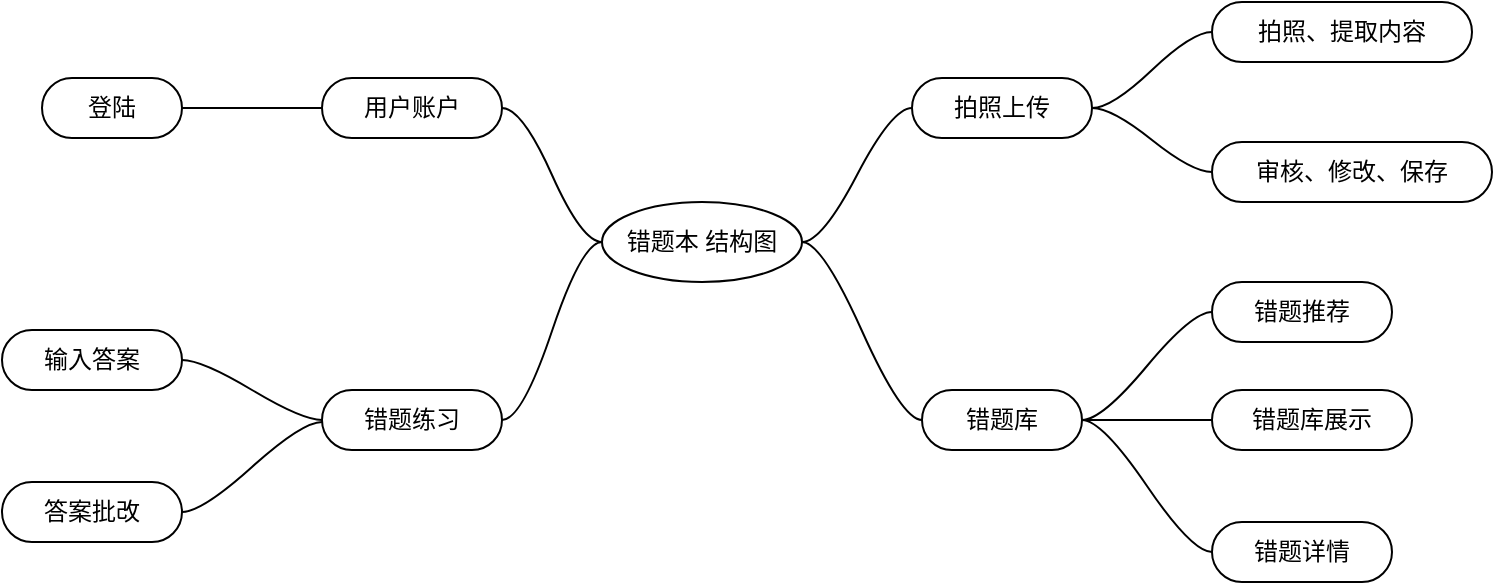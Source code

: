 <mxfile version="22.1.11" type="github">
  <diagram id="6a731a19-8d31-9384-78a2-239565b7b9f0" name="Function Structure Diagram">
    <mxGraphModel dx="954" dy="606" grid="1" gridSize="10" guides="1" tooltips="1" connect="1" arrows="1" fold="1" page="1" pageScale="1" pageWidth="1169" pageHeight="827" background="none" math="0" shadow="0">
      <root>
        <mxCell id="0" />
        <mxCell id="1" parent="0" />
        <mxCell id="s-n8ZswoinWRwW3bfTHx-1779" value="错题本 结构图" style="ellipse;whiteSpace=wrap;html=1;align=center;newEdgeStyle={&quot;edgeStyle&quot;:&quot;entityRelationEdgeStyle&quot;,&quot;startArrow&quot;:&quot;none&quot;,&quot;endArrow&quot;:&quot;none&quot;,&quot;segment&quot;:10,&quot;curved&quot;:1,&quot;sourcePerimeterSpacing&quot;:0,&quot;targetPerimeterSpacing&quot;:0};treeFolding=1;treeMoving=1;" vertex="1" parent="1">
          <mxGeometry x="570" y="290" width="100" height="40" as="geometry" />
        </mxCell>
        <mxCell id="s-n8ZswoinWRwW3bfTHx-1782" style="edgeStyle=entityRelationEdgeStyle;rounded=0;orthogonalLoop=1;jettySize=auto;html=1;startArrow=none;endArrow=none;segment=10;curved=1;sourcePerimeterSpacing=0;targetPerimeterSpacing=0;exitX=0;exitY=0.5;exitDx=0;exitDy=0;" edge="1" parent="1" source="s-n8ZswoinWRwW3bfTHx-1780" target="s-n8ZswoinWRwW3bfTHx-1779">
          <mxGeometry relative="1" as="geometry" />
        </mxCell>
        <mxCell id="s-n8ZswoinWRwW3bfTHx-1815" style="edgeStyle=entityRelationEdgeStyle;rounded=0;orthogonalLoop=1;jettySize=auto;html=1;startArrow=none;endArrow=none;segment=10;curved=1;sourcePerimeterSpacing=0;targetPerimeterSpacing=0;entryX=0;entryY=0.5;entryDx=0;entryDy=0;" edge="1" parent="1" source="s-n8ZswoinWRwW3bfTHx-1780" target="s-n8ZswoinWRwW3bfTHx-1811">
          <mxGeometry relative="1" as="geometry" />
        </mxCell>
        <mxCell id="s-n8ZswoinWRwW3bfTHx-1816" style="edgeStyle=entityRelationEdgeStyle;rounded=0;orthogonalLoop=1;jettySize=auto;html=1;startArrow=none;endArrow=none;segment=10;curved=1;sourcePerimeterSpacing=0;targetPerimeterSpacing=0;entryX=0;entryY=0.5;entryDx=0;entryDy=0;" edge="1" parent="1" source="s-n8ZswoinWRwW3bfTHx-1780" target="s-n8ZswoinWRwW3bfTHx-1813">
          <mxGeometry relative="1" as="geometry" />
        </mxCell>
        <mxCell id="s-n8ZswoinWRwW3bfTHx-1780" value="拍照上传" style="whiteSpace=wrap;html=1;rounded=1;arcSize=50;align=center;verticalAlign=middle;strokeWidth=1;autosize=1;spacing=4;treeFolding=1;treeMoving=1;newEdgeStyle={&quot;edgeStyle&quot;:&quot;entityRelationEdgeStyle&quot;,&quot;startArrow&quot;:&quot;none&quot;,&quot;endArrow&quot;:&quot;none&quot;,&quot;segment&quot;:10,&quot;curved&quot;:1,&quot;sourcePerimeterSpacing&quot;:0,&quot;targetPerimeterSpacing&quot;:0};" vertex="1" parent="1">
          <mxGeometry x="725" y="228" width="90" height="30" as="geometry" />
        </mxCell>
        <mxCell id="s-n8ZswoinWRwW3bfTHx-1805" style="edgeStyle=entityRelationEdgeStyle;rounded=0;orthogonalLoop=1;jettySize=auto;html=1;startArrow=none;endArrow=none;segment=10;curved=1;sourcePerimeterSpacing=0;targetPerimeterSpacing=0;entryX=0;entryY=0.5;entryDx=0;entryDy=0;" edge="1" parent="1" source="s-n8ZswoinWRwW3bfTHx-1783" target="s-n8ZswoinWRwW3bfTHx-1797">
          <mxGeometry relative="1" as="geometry" />
        </mxCell>
        <mxCell id="s-n8ZswoinWRwW3bfTHx-1808" style="edgeStyle=entityRelationEdgeStyle;rounded=0;orthogonalLoop=1;jettySize=auto;html=1;startArrow=none;endArrow=none;segment=10;curved=1;sourcePerimeterSpacing=0;targetPerimeterSpacing=0;entryX=0;entryY=0.5;entryDx=0;entryDy=0;" edge="1" parent="1" source="s-n8ZswoinWRwW3bfTHx-1783" target="s-n8ZswoinWRwW3bfTHx-1807">
          <mxGeometry relative="1" as="geometry" />
        </mxCell>
        <mxCell id="s-n8ZswoinWRwW3bfTHx-1810" style="edgeStyle=entityRelationEdgeStyle;rounded=0;orthogonalLoop=1;jettySize=auto;html=1;startArrow=none;endArrow=none;segment=10;curved=1;sourcePerimeterSpacing=0;targetPerimeterSpacing=0;entryX=0;entryY=0.5;entryDx=0;entryDy=0;" edge="1" parent="1" source="s-n8ZswoinWRwW3bfTHx-1783" target="s-n8ZswoinWRwW3bfTHx-1809">
          <mxGeometry relative="1" as="geometry" />
        </mxCell>
        <mxCell id="s-n8ZswoinWRwW3bfTHx-1783" value="错题库" style="whiteSpace=wrap;html=1;rounded=1;arcSize=50;align=center;verticalAlign=middle;strokeWidth=1;autosize=1;spacing=4;treeFolding=1;treeMoving=1;newEdgeStyle={&quot;edgeStyle&quot;:&quot;entityRelationEdgeStyle&quot;,&quot;startArrow&quot;:&quot;none&quot;,&quot;endArrow&quot;:&quot;none&quot;,&quot;segment&quot;:10,&quot;curved&quot;:1,&quot;sourcePerimeterSpacing&quot;:0,&quot;targetPerimeterSpacing&quot;:0};" vertex="1" parent="1">
          <mxGeometry x="730" y="384" width="80" height="30" as="geometry" />
        </mxCell>
        <mxCell id="s-n8ZswoinWRwW3bfTHx-1784" value="" style="edgeStyle=entityRelationEdgeStyle;startArrow=none;endArrow=none;segment=10;curved=1;sourcePerimeterSpacing=0;targetPerimeterSpacing=0;rounded=0;exitX=1;exitY=0.5;exitDx=0;exitDy=0;" edge="1" target="s-n8ZswoinWRwW3bfTHx-1783" parent="1" source="s-n8ZswoinWRwW3bfTHx-1779">
          <mxGeometry relative="1" as="geometry">
            <mxPoint x="685" y="435" as="sourcePoint" />
          </mxGeometry>
        </mxCell>
        <mxCell id="s-n8ZswoinWRwW3bfTHx-1790" style="edgeStyle=entityRelationEdgeStyle;rounded=0;orthogonalLoop=1;jettySize=auto;html=1;startArrow=none;endArrow=none;segment=10;curved=1;sourcePerimeterSpacing=0;targetPerimeterSpacing=0;entryX=0;entryY=0.5;entryDx=0;entryDy=0;" edge="1" parent="1" source="s-n8ZswoinWRwW3bfTHx-1787" target="s-n8ZswoinWRwW3bfTHx-1779">
          <mxGeometry relative="1" as="geometry" />
        </mxCell>
        <mxCell id="s-n8ZswoinWRwW3bfTHx-1787" value="用户账户" style="whiteSpace=wrap;html=1;rounded=1;arcSize=50;align=center;verticalAlign=middle;strokeWidth=1;autosize=1;spacing=4;treeFolding=1;treeMoving=1;newEdgeStyle={&quot;edgeStyle&quot;:&quot;entityRelationEdgeStyle&quot;,&quot;startArrow&quot;:&quot;none&quot;,&quot;endArrow&quot;:&quot;none&quot;,&quot;segment&quot;:10,&quot;curved&quot;:1,&quot;sourcePerimeterSpacing&quot;:0,&quot;targetPerimeterSpacing&quot;:0};" vertex="1" parent="1">
          <mxGeometry x="430" y="228" width="90" height="30" as="geometry" />
        </mxCell>
        <mxCell id="s-n8ZswoinWRwW3bfTHx-1792" style="edgeStyle=entityRelationEdgeStyle;rounded=0;orthogonalLoop=1;jettySize=auto;html=1;startArrow=none;endArrow=none;segment=10;curved=1;sourcePerimeterSpacing=0;targetPerimeterSpacing=0;entryX=0;entryY=0.5;entryDx=0;entryDy=0;" edge="1" parent="1" source="s-n8ZswoinWRwW3bfTHx-1789" target="s-n8ZswoinWRwW3bfTHx-1787">
          <mxGeometry relative="1" as="geometry" />
        </mxCell>
        <mxCell id="s-n8ZswoinWRwW3bfTHx-1789" value="登陆" style="whiteSpace=wrap;html=1;rounded=1;arcSize=50;align=center;verticalAlign=middle;strokeWidth=1;autosize=1;spacing=4;treeFolding=1;treeMoving=1;newEdgeStyle={&quot;edgeStyle&quot;:&quot;entityRelationEdgeStyle&quot;,&quot;startArrow&quot;:&quot;none&quot;,&quot;endArrow&quot;:&quot;none&quot;,&quot;segment&quot;:10,&quot;curved&quot;:1,&quot;sourcePerimeterSpacing&quot;:0,&quot;targetPerimeterSpacing&quot;:0};" vertex="1" parent="1">
          <mxGeometry x="290" y="228" width="70" height="30" as="geometry" />
        </mxCell>
        <mxCell id="s-n8ZswoinWRwW3bfTHx-1796" style="edgeStyle=entityRelationEdgeStyle;rounded=0;orthogonalLoop=1;jettySize=auto;html=1;startArrow=none;endArrow=none;segment=10;curved=1;sourcePerimeterSpacing=0;targetPerimeterSpacing=0;entryX=0;entryY=0.5;entryDx=0;entryDy=0;" edge="1" parent="1" source="s-n8ZswoinWRwW3bfTHx-1795" target="s-n8ZswoinWRwW3bfTHx-1779">
          <mxGeometry relative="1" as="geometry" />
        </mxCell>
        <mxCell id="s-n8ZswoinWRwW3bfTHx-1795" value="错题练习" style="whiteSpace=wrap;html=1;rounded=1;arcSize=50;align=center;verticalAlign=middle;strokeWidth=1;autosize=1;spacing=4;treeFolding=1;treeMoving=1;newEdgeStyle={&quot;edgeStyle&quot;:&quot;entityRelationEdgeStyle&quot;,&quot;startArrow&quot;:&quot;none&quot;,&quot;endArrow&quot;:&quot;none&quot;,&quot;segment&quot;:10,&quot;curved&quot;:1,&quot;sourcePerimeterSpacing&quot;:0,&quot;targetPerimeterSpacing&quot;:0};" vertex="1" parent="1">
          <mxGeometry x="430" y="384" width="90" height="30" as="geometry" />
        </mxCell>
        <mxCell id="s-n8ZswoinWRwW3bfTHx-1797" value="错题推荐" style="whiteSpace=wrap;html=1;rounded=1;arcSize=50;align=center;verticalAlign=middle;strokeWidth=1;autosize=1;spacing=4;treeFolding=1;treeMoving=1;newEdgeStyle={&quot;edgeStyle&quot;:&quot;entityRelationEdgeStyle&quot;,&quot;startArrow&quot;:&quot;none&quot;,&quot;endArrow&quot;:&quot;none&quot;,&quot;segment&quot;:10,&quot;curved&quot;:1,&quot;sourcePerimeterSpacing&quot;:0,&quot;targetPerimeterSpacing&quot;:0};" vertex="1" parent="1">
          <mxGeometry x="875" y="330" width="90" height="30" as="geometry" />
        </mxCell>
        <mxCell id="s-n8ZswoinWRwW3bfTHx-1807" value="错题库展示" style="whiteSpace=wrap;html=1;rounded=1;arcSize=50;align=center;verticalAlign=middle;strokeWidth=1;autosize=1;spacing=4;treeFolding=1;treeMoving=1;newEdgeStyle={&quot;edgeStyle&quot;:&quot;entityRelationEdgeStyle&quot;,&quot;startArrow&quot;:&quot;none&quot;,&quot;endArrow&quot;:&quot;none&quot;,&quot;segment&quot;:10,&quot;curved&quot;:1,&quot;sourcePerimeterSpacing&quot;:0,&quot;targetPerimeterSpacing&quot;:0};" vertex="1" parent="1">
          <mxGeometry x="875" y="384" width="100" height="30" as="geometry" />
        </mxCell>
        <mxCell id="s-n8ZswoinWRwW3bfTHx-1809" value="错题详情" style="whiteSpace=wrap;html=1;rounded=1;arcSize=50;align=center;verticalAlign=middle;strokeWidth=1;autosize=1;spacing=4;treeFolding=1;treeMoving=1;newEdgeStyle={&quot;edgeStyle&quot;:&quot;entityRelationEdgeStyle&quot;,&quot;startArrow&quot;:&quot;none&quot;,&quot;endArrow&quot;:&quot;none&quot;,&quot;segment&quot;:10,&quot;curved&quot;:1,&quot;sourcePerimeterSpacing&quot;:0,&quot;targetPerimeterSpacing&quot;:0};" vertex="1" parent="1">
          <mxGeometry x="875" y="450" width="90" height="30" as="geometry" />
        </mxCell>
        <mxCell id="s-n8ZswoinWRwW3bfTHx-1811" value="拍照、提取内容" style="whiteSpace=wrap;html=1;rounded=1;arcSize=50;align=center;verticalAlign=middle;strokeWidth=1;autosize=1;spacing=4;treeFolding=1;treeMoving=1;newEdgeStyle={&quot;edgeStyle&quot;:&quot;entityRelationEdgeStyle&quot;,&quot;startArrow&quot;:&quot;none&quot;,&quot;endArrow&quot;:&quot;none&quot;,&quot;segment&quot;:10,&quot;curved&quot;:1,&quot;sourcePerimeterSpacing&quot;:0,&quot;targetPerimeterSpacing&quot;:0};" vertex="1" parent="1">
          <mxGeometry x="875" y="190" width="130" height="30" as="geometry" />
        </mxCell>
        <mxCell id="s-n8ZswoinWRwW3bfTHx-1813" value="审核、修改、保存" style="whiteSpace=wrap;html=1;rounded=1;arcSize=50;align=center;verticalAlign=middle;strokeWidth=1;autosize=1;spacing=4;treeFolding=1;treeMoving=1;newEdgeStyle={&quot;edgeStyle&quot;:&quot;entityRelationEdgeStyle&quot;,&quot;startArrow&quot;:&quot;none&quot;,&quot;endArrow&quot;:&quot;none&quot;,&quot;segment&quot;:10,&quot;curved&quot;:1,&quot;sourcePerimeterSpacing&quot;:0,&quot;targetPerimeterSpacing&quot;:0};" vertex="1" parent="1">
          <mxGeometry x="875" y="260" width="140" height="30" as="geometry" />
        </mxCell>
        <mxCell id="s-n8ZswoinWRwW3bfTHx-1823" style="edgeStyle=entityRelationEdgeStyle;rounded=0;orthogonalLoop=1;jettySize=auto;html=1;startArrow=none;endArrow=none;segment=10;curved=1;sourcePerimeterSpacing=0;targetPerimeterSpacing=0;" edge="1" parent="1" source="s-n8ZswoinWRwW3bfTHx-1818">
          <mxGeometry relative="1" as="geometry">
            <mxPoint x="430" y="400" as="targetPoint" />
          </mxGeometry>
        </mxCell>
        <mxCell id="s-n8ZswoinWRwW3bfTHx-1818" value="答案批改" style="whiteSpace=wrap;html=1;rounded=1;arcSize=50;align=center;verticalAlign=middle;strokeWidth=1;autosize=1;spacing=4;treeFolding=1;treeMoving=1;newEdgeStyle={&quot;edgeStyle&quot;:&quot;entityRelationEdgeStyle&quot;,&quot;startArrow&quot;:&quot;none&quot;,&quot;endArrow&quot;:&quot;none&quot;,&quot;segment&quot;:10,&quot;curved&quot;:1,&quot;sourcePerimeterSpacing&quot;:0,&quot;targetPerimeterSpacing&quot;:0};" vertex="1" parent="1">
          <mxGeometry x="270" y="430" width="90" height="30" as="geometry" />
        </mxCell>
        <mxCell id="s-n8ZswoinWRwW3bfTHx-1822" style="edgeStyle=entityRelationEdgeStyle;rounded=0;orthogonalLoop=1;jettySize=auto;html=1;startArrow=none;endArrow=none;segment=10;curved=1;sourcePerimeterSpacing=0;targetPerimeterSpacing=0;entryX=0;entryY=0.5;entryDx=0;entryDy=0;" edge="1" parent="1" source="s-n8ZswoinWRwW3bfTHx-1819" target="s-n8ZswoinWRwW3bfTHx-1795">
          <mxGeometry relative="1" as="geometry" />
        </mxCell>
        <mxCell id="s-n8ZswoinWRwW3bfTHx-1819" value="输入答案" style="whiteSpace=wrap;html=1;rounded=1;arcSize=50;align=center;verticalAlign=middle;strokeWidth=1;autosize=1;spacing=4;treeFolding=1;treeMoving=1;newEdgeStyle={&quot;edgeStyle&quot;:&quot;entityRelationEdgeStyle&quot;,&quot;startArrow&quot;:&quot;none&quot;,&quot;endArrow&quot;:&quot;none&quot;,&quot;segment&quot;:10,&quot;curved&quot;:1,&quot;sourcePerimeterSpacing&quot;:0,&quot;targetPerimeterSpacing&quot;:0};" vertex="1" parent="1">
          <mxGeometry x="270" y="354" width="90" height="30" as="geometry" />
        </mxCell>
      </root>
    </mxGraphModel>
  </diagram>
</mxfile>
